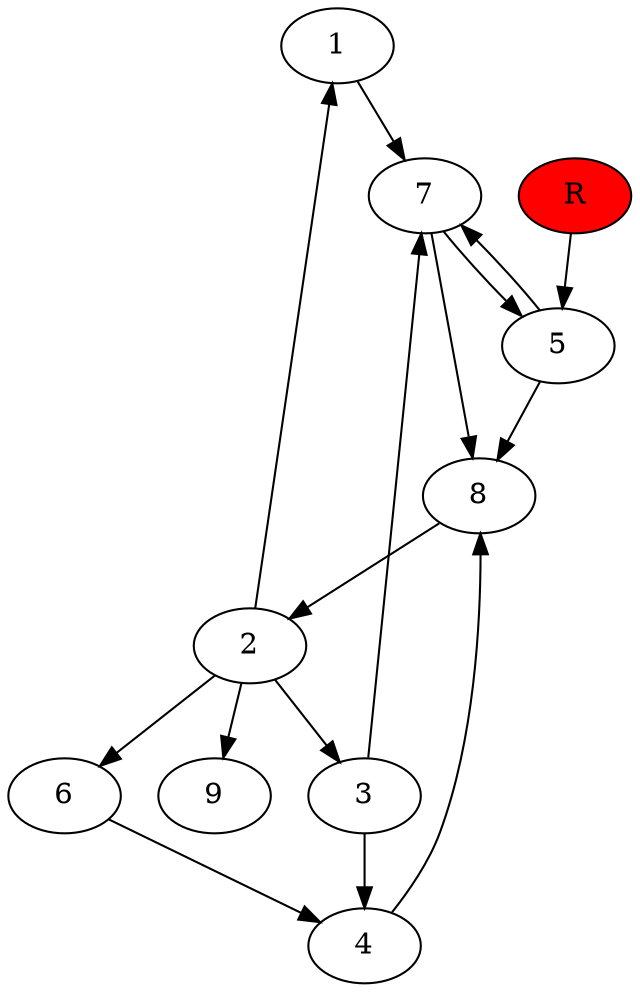digraph prb21044 {
	1
	2
	3
	4
	5
	6
	7
	8
	R [fillcolor="#ff0000" style=filled]
	1 -> 7
	2 -> 1
	2 -> 3
	2 -> 6
	2 -> 9
	3 -> 4
	3 -> 7
	4 -> 8
	5 -> 7
	5 -> 8
	6 -> 4
	7 -> 5
	7 -> 8
	8 -> 2
	R -> 5
}
